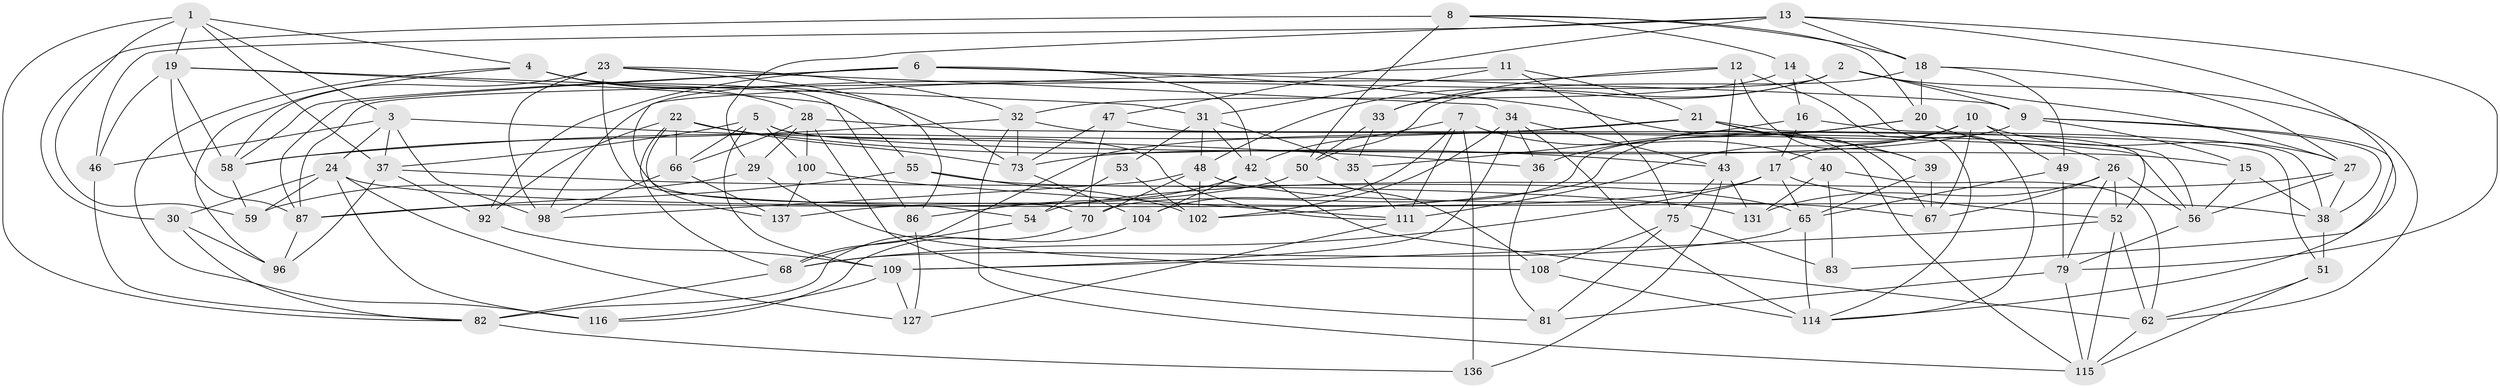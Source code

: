 // Generated by graph-tools (version 1.1) at 2025/52/02/27/25 19:52:34]
// undirected, 84 vertices, 213 edges
graph export_dot {
graph [start="1"]
  node [color=gray90,style=filled];
  1 [super="+45"];
  2 [super="+97"];
  3 [super="+78"];
  4 [super="+122"];
  5 [super="+71"];
  6 [super="+135"];
  7 [super="+89"];
  8 [super="+95"];
  9 [super="+77"];
  10 [super="+44"];
  11;
  12 [super="+80"];
  13 [super="+107"];
  14;
  15;
  16;
  17 [super="+118"];
  18 [super="+91"];
  19 [super="+41"];
  20 [super="+99"];
  21 [super="+63"];
  22 [super="+134"];
  23 [super="+94"];
  24 [super="+25"];
  26 [super="+84"];
  27 [super="+60"];
  28 [super="+110"];
  29;
  30;
  31 [super="+57"];
  32 [super="+64"];
  33;
  34 [super="+125"];
  35;
  36;
  37 [super="+112"];
  38 [super="+130"];
  39 [super="+121"];
  40;
  42 [super="+93"];
  43 [super="+72"];
  46;
  47;
  48 [super="+129"];
  49;
  50 [super="+105"];
  51;
  52 [super="+61"];
  53;
  54;
  55;
  56 [super="+103"];
  58 [super="+128"];
  59;
  62 [super="+69"];
  65 [super="+74"];
  66 [super="+101"];
  67 [super="+133"];
  68 [super="+76"];
  70 [super="+90"];
  73 [super="+85"];
  75 [super="+120"];
  79 [super="+126"];
  81;
  82 [super="+88"];
  83;
  86;
  87 [super="+132"];
  92;
  96;
  98 [super="+113"];
  100;
  102 [super="+106"];
  104;
  108;
  109 [super="+119"];
  111 [super="+124"];
  114 [super="+117"];
  115 [super="+123"];
  116;
  127;
  131;
  136;
  137;
  1 -- 4;
  1 -- 59;
  1 -- 82;
  1 -- 3;
  1 -- 37;
  1 -- 19;
  2 -- 33;
  2 -- 27;
  2 -- 48;
  2 -- 9;
  2 -- 62;
  2 -- 98;
  3 -- 46;
  3 -- 24;
  3 -- 36;
  3 -- 37;
  3 -- 98;
  4 -- 86;
  4 -- 116;
  4 -- 73;
  4 -- 58;
  4 -- 28;
  5 -- 111;
  5 -- 100;
  5 -- 66;
  5 -- 109;
  5 -- 37;
  5 -- 15;
  6 -- 92;
  6 -- 58;
  6 -- 87;
  6 -- 9;
  6 -- 42;
  6 -- 115;
  7 -- 136 [weight=2];
  7 -- 42;
  7 -- 40;
  7 -- 104;
  7 -- 111;
  8 -- 18;
  8 -- 20;
  8 -- 50 [weight=2];
  8 -- 14;
  8 -- 30;
  9 -- 73;
  9 -- 38;
  9 -- 15;
  9 -- 114;
  10 -- 27;
  10 -- 17;
  10 -- 111;
  10 -- 49;
  10 -- 102;
  10 -- 67;
  11 -- 70;
  11 -- 31;
  11 -- 75;
  11 -- 21;
  12 -- 114;
  12 -- 39 [weight=2];
  12 -- 33;
  12 -- 87;
  12 -- 43;
  13 -- 79;
  13 -- 83;
  13 -- 18;
  13 -- 29;
  13 -- 46;
  13 -- 47;
  14 -- 114;
  14 -- 16;
  14 -- 32;
  15 -- 56;
  15 -- 38;
  16 -- 38;
  16 -- 35;
  16 -- 17;
  17 -- 137;
  17 -- 68;
  17 -- 65;
  17 -- 52;
  18 -- 27;
  18 -- 49;
  18 -- 50;
  18 -- 20;
  19 -- 55;
  19 -- 87;
  19 -- 58;
  19 -- 46;
  19 -- 31;
  20 -- 70 [weight=2];
  20 -- 36;
  20 -- 26;
  21 -- 58;
  21 -- 68;
  21 -- 52;
  21 -- 39;
  21 -- 67;
  22 -- 92;
  22 -- 68;
  22 -- 137;
  22 -- 73;
  22 -- 43;
  22 -- 66;
  23 -- 54;
  23 -- 86;
  23 -- 32;
  23 -- 34;
  23 -- 96;
  23 -- 98;
  24 -- 127;
  24 -- 59;
  24 -- 116;
  24 -- 38;
  24 -- 30;
  26 -- 56;
  26 -- 131;
  26 -- 52;
  26 -- 79;
  26 -- 67;
  27 -- 54;
  27 -- 56;
  27 -- 38;
  28 -- 66;
  28 -- 81;
  28 -- 29;
  28 -- 56;
  28 -- 100;
  29 -- 108;
  29 -- 59;
  30 -- 96;
  30 -- 82;
  31 -- 35;
  31 -- 53;
  31 -- 48;
  31 -- 42;
  32 -- 58;
  32 -- 73;
  32 -- 56;
  32 -- 115;
  33 -- 35;
  33 -- 50;
  34 -- 43;
  34 -- 36;
  34 -- 114;
  34 -- 109;
  34 -- 102;
  35 -- 111;
  36 -- 81;
  37 -- 96;
  37 -- 131;
  37 -- 92;
  38 -- 51;
  39 -- 67 [weight=2];
  39 -- 65;
  40 -- 131;
  40 -- 83;
  40 -- 62;
  42 -- 104;
  42 -- 62;
  42 -- 86;
  43 -- 75;
  43 -- 136;
  43 -- 131;
  46 -- 82;
  47 -- 51;
  47 -- 73;
  47 -- 70;
  48 -- 98;
  48 -- 102;
  48 -- 67;
  48 -- 70;
  49 -- 65;
  49 -- 79;
  50 -- 108;
  50 -- 87;
  51 -- 62;
  51 -- 115;
  52 -- 62;
  52 -- 115;
  52 -- 109;
  53 -- 54;
  53 -- 102 [weight=2];
  54 -- 68;
  55 -- 87;
  55 -- 102;
  55 -- 65;
  56 -- 79;
  58 -- 59;
  62 -- 115;
  65 -- 68;
  65 -- 114;
  66 -- 98 [weight=2];
  66 -- 137;
  68 -- 82;
  70 -- 82;
  73 -- 104;
  75 -- 108;
  75 -- 81;
  75 -- 83 [weight=2];
  79 -- 81;
  79 -- 115;
  82 -- 136;
  86 -- 127;
  87 -- 96;
  92 -- 109;
  100 -- 137;
  100 -- 111;
  104 -- 116;
  108 -- 114;
  109 -- 127;
  109 -- 116;
  111 -- 127;
}

